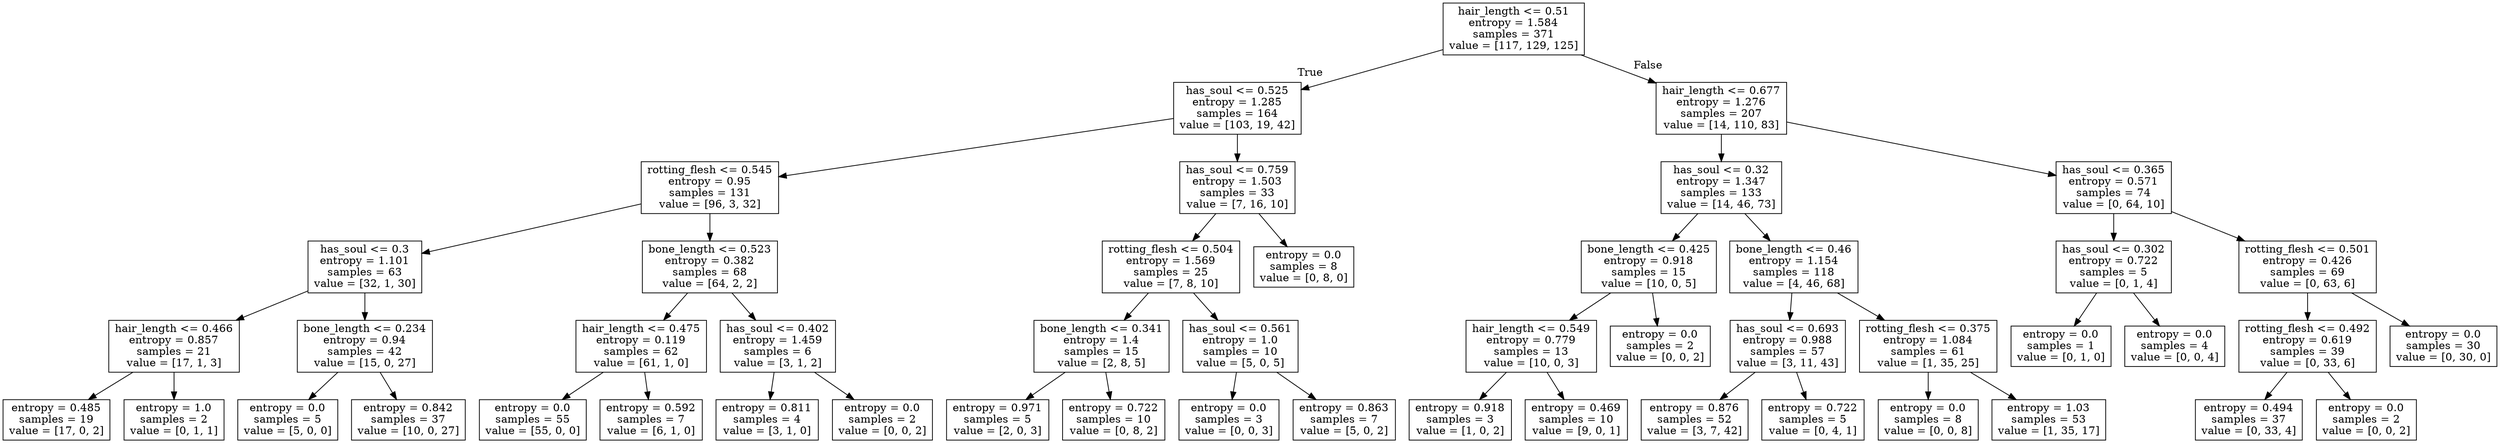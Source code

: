 digraph Tree {
node [shape=box] ;
0 [label="hair_length <= 0.51\nentropy = 1.584\nsamples = 371\nvalue = [117, 129, 125]"] ;
1 [label="has_soul <= 0.525\nentropy = 1.285\nsamples = 164\nvalue = [103, 19, 42]"] ;
0 -> 1 [labeldistance=2.5, labelangle=45, headlabel="True"] ;
2 [label="rotting_flesh <= 0.545\nentropy = 0.95\nsamples = 131\nvalue = [96, 3, 32]"] ;
1 -> 2 ;
3 [label="has_soul <= 0.3\nentropy = 1.101\nsamples = 63\nvalue = [32, 1, 30]"] ;
2 -> 3 ;
4 [label="hair_length <= 0.466\nentropy = 0.857\nsamples = 21\nvalue = [17, 1, 3]"] ;
3 -> 4 ;
5 [label="entropy = 0.485\nsamples = 19\nvalue = [17, 0, 2]"] ;
4 -> 5 ;
6 [label="entropy = 1.0\nsamples = 2\nvalue = [0, 1, 1]"] ;
4 -> 6 ;
7 [label="bone_length <= 0.234\nentropy = 0.94\nsamples = 42\nvalue = [15, 0, 27]"] ;
3 -> 7 ;
8 [label="entropy = 0.0\nsamples = 5\nvalue = [5, 0, 0]"] ;
7 -> 8 ;
9 [label="entropy = 0.842\nsamples = 37\nvalue = [10, 0, 27]"] ;
7 -> 9 ;
10 [label="bone_length <= 0.523\nentropy = 0.382\nsamples = 68\nvalue = [64, 2, 2]"] ;
2 -> 10 ;
11 [label="hair_length <= 0.475\nentropy = 0.119\nsamples = 62\nvalue = [61, 1, 0]"] ;
10 -> 11 ;
12 [label="entropy = 0.0\nsamples = 55\nvalue = [55, 0, 0]"] ;
11 -> 12 ;
13 [label="entropy = 0.592\nsamples = 7\nvalue = [6, 1, 0]"] ;
11 -> 13 ;
14 [label="has_soul <= 0.402\nentropy = 1.459\nsamples = 6\nvalue = [3, 1, 2]"] ;
10 -> 14 ;
15 [label="entropy = 0.811\nsamples = 4\nvalue = [3, 1, 0]"] ;
14 -> 15 ;
16 [label="entropy = 0.0\nsamples = 2\nvalue = [0, 0, 2]"] ;
14 -> 16 ;
17 [label="has_soul <= 0.759\nentropy = 1.503\nsamples = 33\nvalue = [7, 16, 10]"] ;
1 -> 17 ;
18 [label="rotting_flesh <= 0.504\nentropy = 1.569\nsamples = 25\nvalue = [7, 8, 10]"] ;
17 -> 18 ;
19 [label="bone_length <= 0.341\nentropy = 1.4\nsamples = 15\nvalue = [2, 8, 5]"] ;
18 -> 19 ;
20 [label="entropy = 0.971\nsamples = 5\nvalue = [2, 0, 3]"] ;
19 -> 20 ;
21 [label="entropy = 0.722\nsamples = 10\nvalue = [0, 8, 2]"] ;
19 -> 21 ;
22 [label="has_soul <= 0.561\nentropy = 1.0\nsamples = 10\nvalue = [5, 0, 5]"] ;
18 -> 22 ;
23 [label="entropy = 0.0\nsamples = 3\nvalue = [0, 0, 3]"] ;
22 -> 23 ;
24 [label="entropy = 0.863\nsamples = 7\nvalue = [5, 0, 2]"] ;
22 -> 24 ;
25 [label="entropy = 0.0\nsamples = 8\nvalue = [0, 8, 0]"] ;
17 -> 25 ;
26 [label="hair_length <= 0.677\nentropy = 1.276\nsamples = 207\nvalue = [14, 110, 83]"] ;
0 -> 26 [labeldistance=2.5, labelangle=-45, headlabel="False"] ;
27 [label="has_soul <= 0.32\nentropy = 1.347\nsamples = 133\nvalue = [14, 46, 73]"] ;
26 -> 27 ;
28 [label="bone_length <= 0.425\nentropy = 0.918\nsamples = 15\nvalue = [10, 0, 5]"] ;
27 -> 28 ;
29 [label="hair_length <= 0.549\nentropy = 0.779\nsamples = 13\nvalue = [10, 0, 3]"] ;
28 -> 29 ;
30 [label="entropy = 0.918\nsamples = 3\nvalue = [1, 0, 2]"] ;
29 -> 30 ;
31 [label="entropy = 0.469\nsamples = 10\nvalue = [9, 0, 1]"] ;
29 -> 31 ;
32 [label="entropy = 0.0\nsamples = 2\nvalue = [0, 0, 2]"] ;
28 -> 32 ;
33 [label="bone_length <= 0.46\nentropy = 1.154\nsamples = 118\nvalue = [4, 46, 68]"] ;
27 -> 33 ;
34 [label="has_soul <= 0.693\nentropy = 0.988\nsamples = 57\nvalue = [3, 11, 43]"] ;
33 -> 34 ;
35 [label="entropy = 0.876\nsamples = 52\nvalue = [3, 7, 42]"] ;
34 -> 35 ;
36 [label="entropy = 0.722\nsamples = 5\nvalue = [0, 4, 1]"] ;
34 -> 36 ;
37 [label="rotting_flesh <= 0.375\nentropy = 1.084\nsamples = 61\nvalue = [1, 35, 25]"] ;
33 -> 37 ;
38 [label="entropy = 0.0\nsamples = 8\nvalue = [0, 0, 8]"] ;
37 -> 38 ;
39 [label="entropy = 1.03\nsamples = 53\nvalue = [1, 35, 17]"] ;
37 -> 39 ;
40 [label="has_soul <= 0.365\nentropy = 0.571\nsamples = 74\nvalue = [0, 64, 10]"] ;
26 -> 40 ;
41 [label="has_soul <= 0.302\nentropy = 0.722\nsamples = 5\nvalue = [0, 1, 4]"] ;
40 -> 41 ;
42 [label="entropy = 0.0\nsamples = 1\nvalue = [0, 1, 0]"] ;
41 -> 42 ;
43 [label="entropy = 0.0\nsamples = 4\nvalue = [0, 0, 4]"] ;
41 -> 43 ;
44 [label="rotting_flesh <= 0.501\nentropy = 0.426\nsamples = 69\nvalue = [0, 63, 6]"] ;
40 -> 44 ;
45 [label="rotting_flesh <= 0.492\nentropy = 0.619\nsamples = 39\nvalue = [0, 33, 6]"] ;
44 -> 45 ;
46 [label="entropy = 0.494\nsamples = 37\nvalue = [0, 33, 4]"] ;
45 -> 46 ;
47 [label="entropy = 0.0\nsamples = 2\nvalue = [0, 0, 2]"] ;
45 -> 47 ;
48 [label="entropy = 0.0\nsamples = 30\nvalue = [0, 30, 0]"] ;
44 -> 48 ;
}